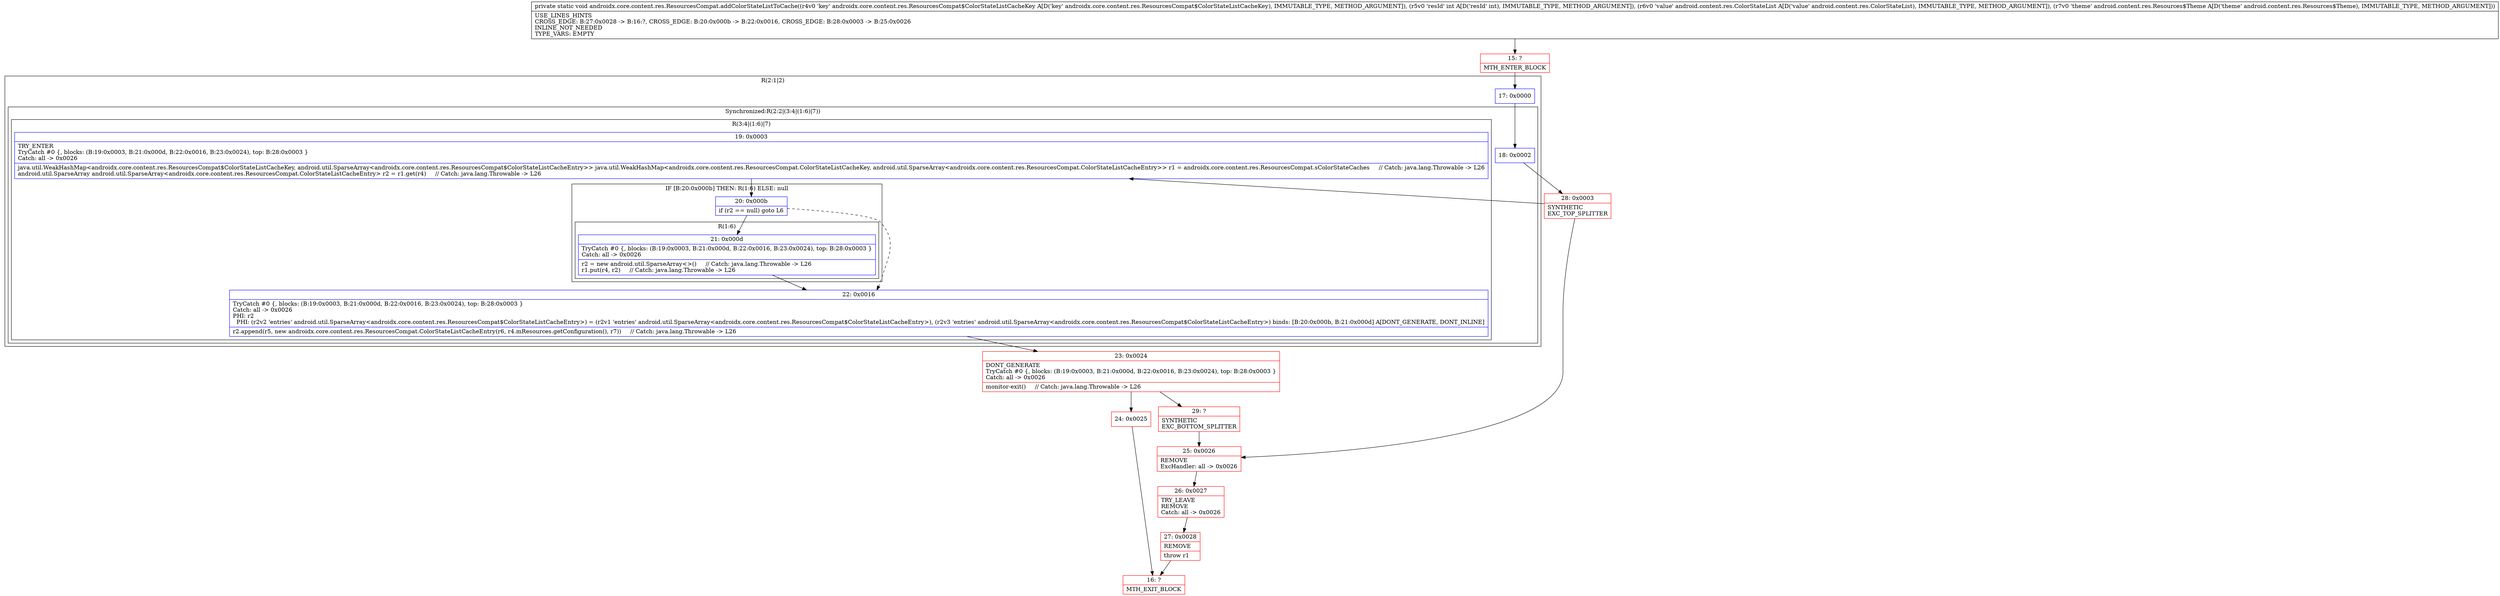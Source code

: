 digraph "CFG forandroidx.core.content.res.ResourcesCompat.addColorStateListToCache(Landroidx\/core\/content\/res\/ResourcesCompat$ColorStateListCacheKey;ILandroid\/content\/res\/ColorStateList;Landroid\/content\/res\/Resources$Theme;)V" {
subgraph cluster_Region_1640361355 {
label = "R(2:1|2)";
node [shape=record,color=blue];
Node_17 [shape=record,label="{17\:\ 0x0000}"];
subgraph cluster_SynchronizedRegion_630482808 {
label = "Synchronized:R(2:2|(3:4|(1:6)|7))";
node [shape=record,color=blue];
Node_18 [shape=record,label="{18\:\ 0x0002}"];
subgraph cluster_Region_1675314226 {
label = "R(3:4|(1:6)|7)";
node [shape=record,color=blue];
Node_19 [shape=record,label="{19\:\ 0x0003|TRY_ENTER\lTryCatch #0 \{, blocks: (B:19:0x0003, B:21:0x000d, B:22:0x0016, B:23:0x0024), top: B:28:0x0003 \}\lCatch: all \-\> 0x0026\l|java.util.WeakHashMap\<androidx.core.content.res.ResourcesCompat$ColorStateListCacheKey, android.util.SparseArray\<androidx.core.content.res.ResourcesCompat$ColorStateListCacheEntry\>\> java.util.WeakHashMap\<androidx.core.content.res.ResourcesCompat.ColorStateListCacheKey, android.util.SparseArray\<androidx.core.content.res.ResourcesCompat.ColorStateListCacheEntry\>\> r1 = androidx.core.content.res.ResourcesCompat.sColorStateCaches     \/\/ Catch: java.lang.Throwable \-\> L26\landroid.util.SparseArray android.util.SparseArray\<androidx.core.content.res.ResourcesCompat.ColorStateListCacheEntry\> r2 = r1.get(r4)     \/\/ Catch: java.lang.Throwable \-\> L26\l}"];
subgraph cluster_IfRegion_386099140 {
label = "IF [B:20:0x000b] THEN: R(1:6) ELSE: null";
node [shape=record,color=blue];
Node_20 [shape=record,label="{20\:\ 0x000b|if (r2 == null) goto L6\l}"];
subgraph cluster_Region_1613837701 {
label = "R(1:6)";
node [shape=record,color=blue];
Node_21 [shape=record,label="{21\:\ 0x000d|TryCatch #0 \{, blocks: (B:19:0x0003, B:21:0x000d, B:22:0x0016, B:23:0x0024), top: B:28:0x0003 \}\lCatch: all \-\> 0x0026\l|r2 = new android.util.SparseArray\<\>()     \/\/ Catch: java.lang.Throwable \-\> L26\lr1.put(r4, r2)     \/\/ Catch: java.lang.Throwable \-\> L26\l}"];
}
}
Node_22 [shape=record,label="{22\:\ 0x0016|TryCatch #0 \{, blocks: (B:19:0x0003, B:21:0x000d, B:22:0x0016, B:23:0x0024), top: B:28:0x0003 \}\lCatch: all \-\> 0x0026\lPHI: r2 \l  PHI: (r2v2 'entries' android.util.SparseArray\<androidx.core.content.res.ResourcesCompat$ColorStateListCacheEntry\>) = (r2v1 'entries' android.util.SparseArray\<androidx.core.content.res.ResourcesCompat$ColorStateListCacheEntry\>), (r2v3 'entries' android.util.SparseArray\<androidx.core.content.res.ResourcesCompat$ColorStateListCacheEntry\>) binds: [B:20:0x000b, B:21:0x000d] A[DONT_GENERATE, DONT_INLINE]\l|r2.append(r5, new androidx.core.content.res.ResourcesCompat.ColorStateListCacheEntry(r6, r4.mResources.getConfiguration(), r7))     \/\/ Catch: java.lang.Throwable \-\> L26\l}"];
}
}
}
Node_15 [shape=record,color=red,label="{15\:\ ?|MTH_ENTER_BLOCK\l}"];
Node_28 [shape=record,color=red,label="{28\:\ 0x0003|SYNTHETIC\lEXC_TOP_SPLITTER\l}"];
Node_23 [shape=record,color=red,label="{23\:\ 0x0024|DONT_GENERATE\lTryCatch #0 \{, blocks: (B:19:0x0003, B:21:0x000d, B:22:0x0016, B:23:0x0024), top: B:28:0x0003 \}\lCatch: all \-\> 0x0026\l|monitor\-exit()     \/\/ Catch: java.lang.Throwable \-\> L26\l}"];
Node_24 [shape=record,color=red,label="{24\:\ 0x0025}"];
Node_16 [shape=record,color=red,label="{16\:\ ?|MTH_EXIT_BLOCK\l}"];
Node_29 [shape=record,color=red,label="{29\:\ ?|SYNTHETIC\lEXC_BOTTOM_SPLITTER\l}"];
Node_25 [shape=record,color=red,label="{25\:\ 0x0026|REMOVE\lExcHandler: all \-\> 0x0026\l}"];
Node_26 [shape=record,color=red,label="{26\:\ 0x0027|TRY_LEAVE\lREMOVE\lCatch: all \-\> 0x0026\l}"];
Node_27 [shape=record,color=red,label="{27\:\ 0x0028|REMOVE\l|throw r1\l}"];
MethodNode[shape=record,label="{private static void androidx.core.content.res.ResourcesCompat.addColorStateListToCache((r4v0 'key' androidx.core.content.res.ResourcesCompat$ColorStateListCacheKey A[D('key' androidx.core.content.res.ResourcesCompat$ColorStateListCacheKey), IMMUTABLE_TYPE, METHOD_ARGUMENT]), (r5v0 'resId' int A[D('resId' int), IMMUTABLE_TYPE, METHOD_ARGUMENT]), (r6v0 'value' android.content.res.ColorStateList A[D('value' android.content.res.ColorStateList), IMMUTABLE_TYPE, METHOD_ARGUMENT]), (r7v0 'theme' android.content.res.Resources$Theme A[D('theme' android.content.res.Resources$Theme), IMMUTABLE_TYPE, METHOD_ARGUMENT]))  | USE_LINES_HINTS\lCROSS_EDGE: B:27:0x0028 \-\> B:16:?, CROSS_EDGE: B:20:0x000b \-\> B:22:0x0016, CROSS_EDGE: B:28:0x0003 \-\> B:25:0x0026\lINLINE_NOT_NEEDED\lTYPE_VARS: EMPTY\l}"];
MethodNode -> Node_15;Node_17 -> Node_18;
Node_18 -> Node_28;
Node_19 -> Node_20;
Node_20 -> Node_21;
Node_20 -> Node_22[style=dashed];
Node_21 -> Node_22;
Node_22 -> Node_23;
Node_15 -> Node_17;
Node_28 -> Node_19;
Node_28 -> Node_25;
Node_23 -> Node_24;
Node_23 -> Node_29;
Node_24 -> Node_16;
Node_29 -> Node_25;
Node_25 -> Node_26;
Node_26 -> Node_27;
Node_27 -> Node_16;
}

